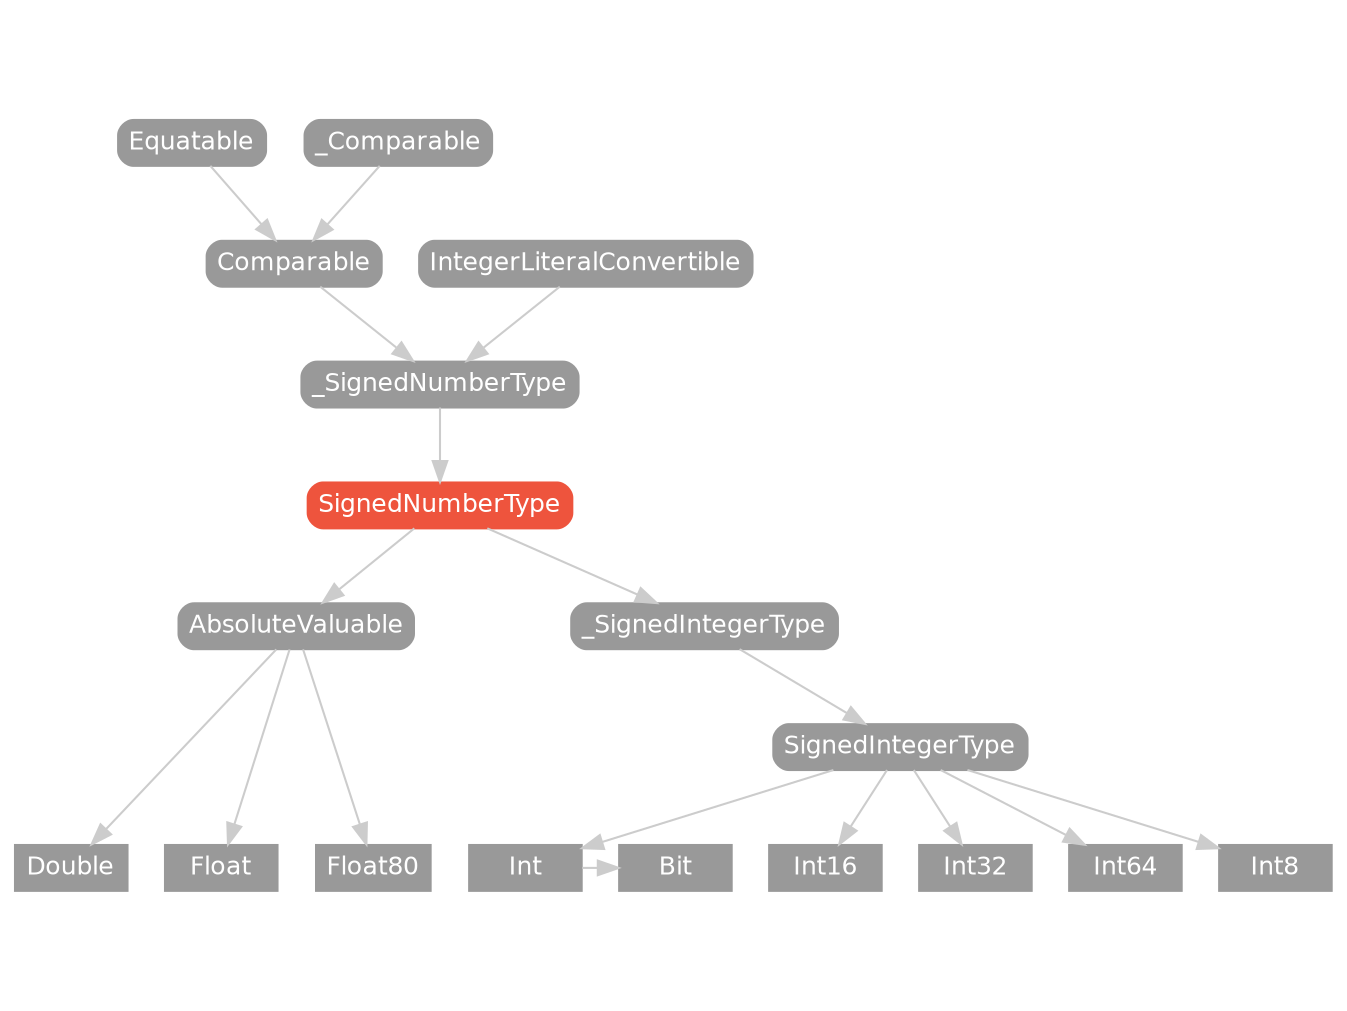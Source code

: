 strict digraph "SignedNumberType - Type Hierarchy - SwiftDoc.org" {
    pad="0.1,0.8"
    node [shape=box, style="filled,rounded", color="#999999", fillcolor="#999999", fontcolor=white, fontname=Helvetica, fontnames="Helvetica,sansserif", fontsize=12, margin="0.07,0.05", height="0.3"]
    edge [color="#cccccc"]
    "AbsoluteValuable" [URL="/protocol/AbsoluteValuable/hierarchy/"]
    "Bit" [URL="/type/Bit/hierarchy/", style=filled]
    "Comparable" [URL="/protocol/Comparable/hierarchy/"]
    "Double" [URL="/type/Double/hierarchy/", style=filled]
    "Equatable" [URL="/protocol/Equatable/hierarchy/"]
    "Float" [URL="/type/Float/hierarchy/", style=filled]
    "Float80" [URL="/type/Float80/hierarchy/", style=filled]
    "Int" [URL="/type/Int/hierarchy/", style=filled]
    "Int16" [URL="/type/Int16/hierarchy/", style=filled]
    "Int32" [URL="/type/Int32/hierarchy/", style=filled]
    "Int64" [URL="/type/Int64/hierarchy/", style=filled]
    "Int8" [URL="/type/Int8/hierarchy/", style=filled]
    "IntegerLiteralConvertible" [URL="/protocol/IntegerLiteralConvertible/hierarchy/"]
    "SignedIntegerType" [URL="/protocol/SignedIntegerType/hierarchy/"]
    "SignedNumberType" [URL="/protocol/SignedNumberType/", style="filled,rounded", fillcolor="#ee543d", color="#ee543d"]
    "_Comparable" [URL="/protocol/_Comparable/hierarchy/"]
    "_SignedIntegerType" [URL="/protocol/_SignedIntegerType/hierarchy/"]
    "_SignedNumberType" [URL="/protocol/_SignedNumberType/hierarchy/"]    "SignedNumberType" -> "AbsoluteValuable"
    "SignedNumberType" -> "_SignedIntegerType"
    "AbsoluteValuable" -> "Double"
    "AbsoluteValuable" -> "Float"
    "AbsoluteValuable" -> "Float80"
    "_SignedIntegerType" -> "SignedIntegerType"
    "SignedIntegerType" -> "Int"
    "SignedIntegerType" -> "Int16"
    "SignedIntegerType" -> "Int32"
    "SignedIntegerType" -> "Int64"
    "SignedIntegerType" -> "Int8"
    "Int" -> "Bit"
    "_SignedNumberType" -> "SignedNumberType"
    "Comparable" -> "_SignedNumberType"
    "IntegerLiteralConvertible" -> "_SignedNumberType"
    "_Comparable" -> "Comparable"
    "Equatable" -> "Comparable"
    subgraph Types {
        rank = max; "Double"; "Float"; "Float80"; "Int"; "Int16"; "Int32"; "Int64"; "Int8"; "Bit";
    }
}